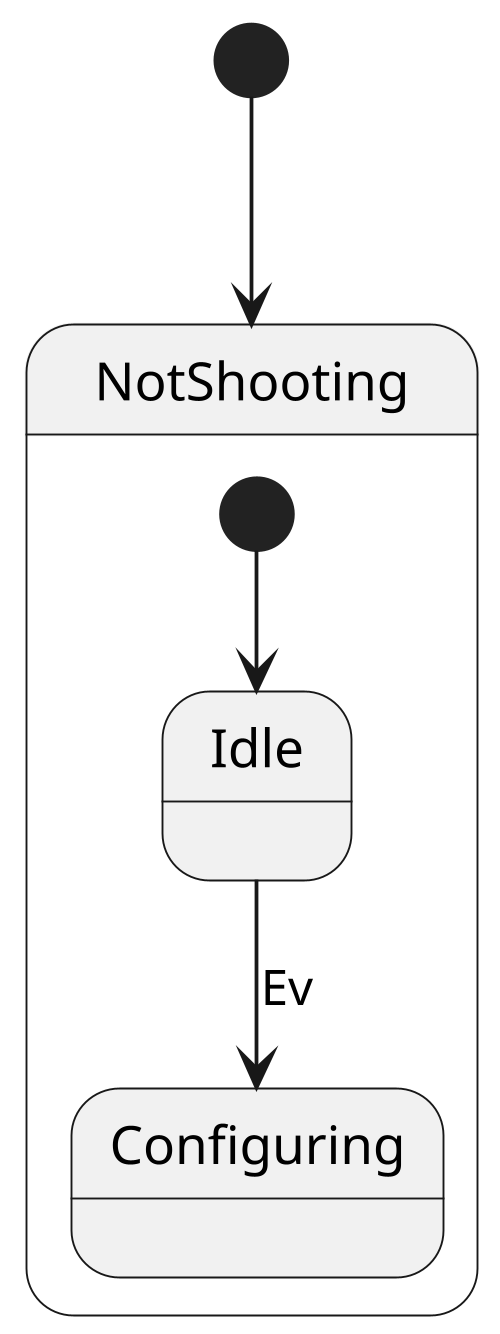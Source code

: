 @startuml
scale 500 width
[*] --> NotShooting

state NotShooting{
    [*] --> Idle
    Idle --> Configuring : Ev
}
@enduml